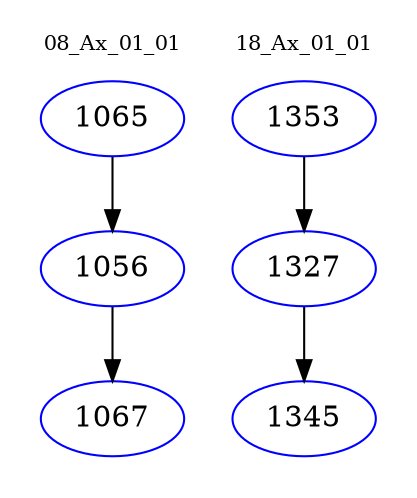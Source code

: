 digraph{
subgraph cluster_0 {
color = white
label = "08_Ax_01_01";
fontsize=10;
T0_1065 [label="1065", color="blue"]
T0_1065 -> T0_1056 [color="black"]
T0_1056 [label="1056", color="blue"]
T0_1056 -> T0_1067 [color="black"]
T0_1067 [label="1067", color="blue"]
}
subgraph cluster_1 {
color = white
label = "18_Ax_01_01";
fontsize=10;
T1_1353 [label="1353", color="blue"]
T1_1353 -> T1_1327 [color="black"]
T1_1327 [label="1327", color="blue"]
T1_1327 -> T1_1345 [color="black"]
T1_1345 [label="1345", color="blue"]
}
}
